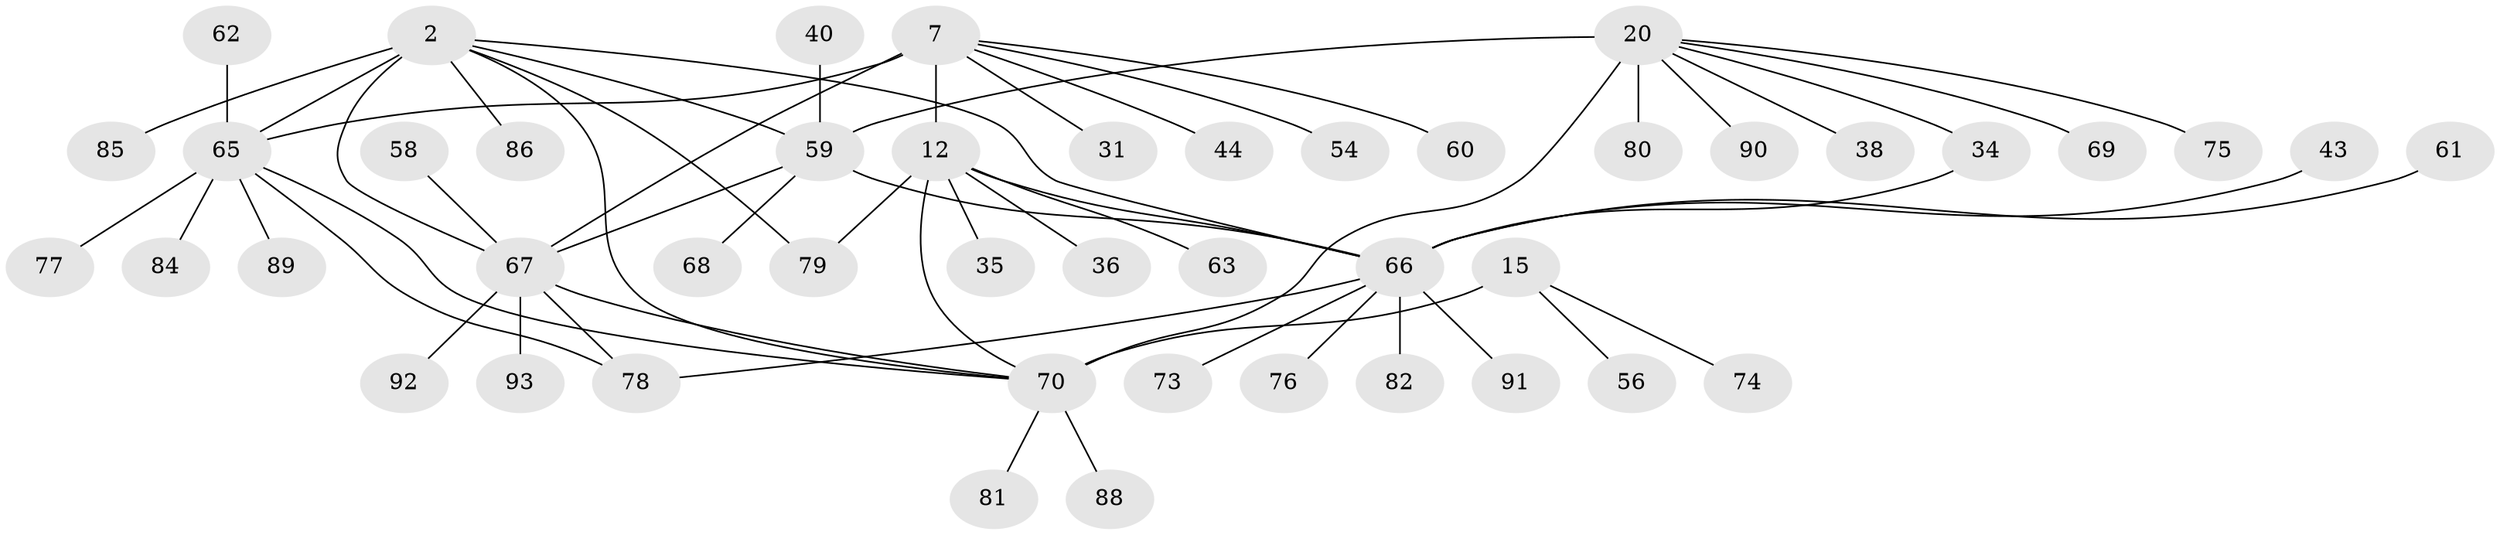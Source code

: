 // original degree distribution, {8: 0.043010752688172046, 6: 0.07526881720430108, 9: 0.010752688172043012, 5: 0.021505376344086023, 7: 0.021505376344086023, 10: 0.021505376344086023, 3: 0.043010752688172046, 14: 0.010752688172043012, 1: 0.5698924731182796, 2: 0.17204301075268819, 4: 0.010752688172043012}
// Generated by graph-tools (version 1.1) at 2025/55/03/09/25 04:55:36]
// undirected, 46 vertices, 57 edges
graph export_dot {
graph [start="1"]
  node [color=gray90,style=filled];
  2 [super="+1"];
  7 [super="+6"];
  12 [super="+10"];
  15 [super="+13"];
  20 [super="+18"];
  31;
  34;
  35;
  36;
  38 [super="+22"];
  40;
  43;
  44;
  54;
  56;
  58;
  59 [super="+49+53+19"];
  60;
  61;
  62;
  63;
  65 [super="+32+33"];
  66 [super="+26+11"];
  67 [super="+8+55+25+27+42+47+52"];
  68 [super="+57"];
  69 [super="+48"];
  70 [super="+64"];
  73 [super="+46"];
  74 [super="+72"];
  75;
  76;
  77;
  78 [super="+23+30+41"];
  79 [super="+28"];
  80;
  81;
  82;
  84;
  85;
  86;
  88 [super="+87"];
  89 [super="+83"];
  90;
  91;
  92;
  93;
  2 -- 86;
  2 -- 85;
  2 -- 79;
  2 -- 59 [weight=2];
  2 -- 67;
  2 -- 65 [weight=4];
  2 -- 66;
  2 -- 70;
  7 -- 31;
  7 -- 44;
  7 -- 54;
  7 -- 60;
  7 -- 12;
  7 -- 67 [weight=4];
  7 -- 65;
  12 -- 35;
  12 -- 36;
  12 -- 63;
  12 -- 79;
  12 -- 66 [weight=4];
  12 -- 70;
  15 -- 56;
  15 -- 74;
  15 -- 70 [weight=4];
  20 -- 34;
  20 -- 75;
  20 -- 80;
  20 -- 90;
  20 -- 38;
  20 -- 69;
  20 -- 59 [weight=4];
  20 -- 70;
  34 -- 66;
  40 -- 59;
  43 -- 66;
  58 -- 67;
  59 -- 68;
  59 -- 67;
  59 -- 66 [weight=2];
  61 -- 66;
  62 -- 65;
  65 -- 77;
  65 -- 78;
  65 -- 84;
  65 -- 89;
  65 -- 70;
  66 -- 73;
  66 -- 91;
  66 -- 76;
  66 -- 78;
  66 -- 82;
  67 -- 78;
  67 -- 92;
  67 -- 93;
  67 -- 70;
  70 -- 81;
  70 -- 88;
}
